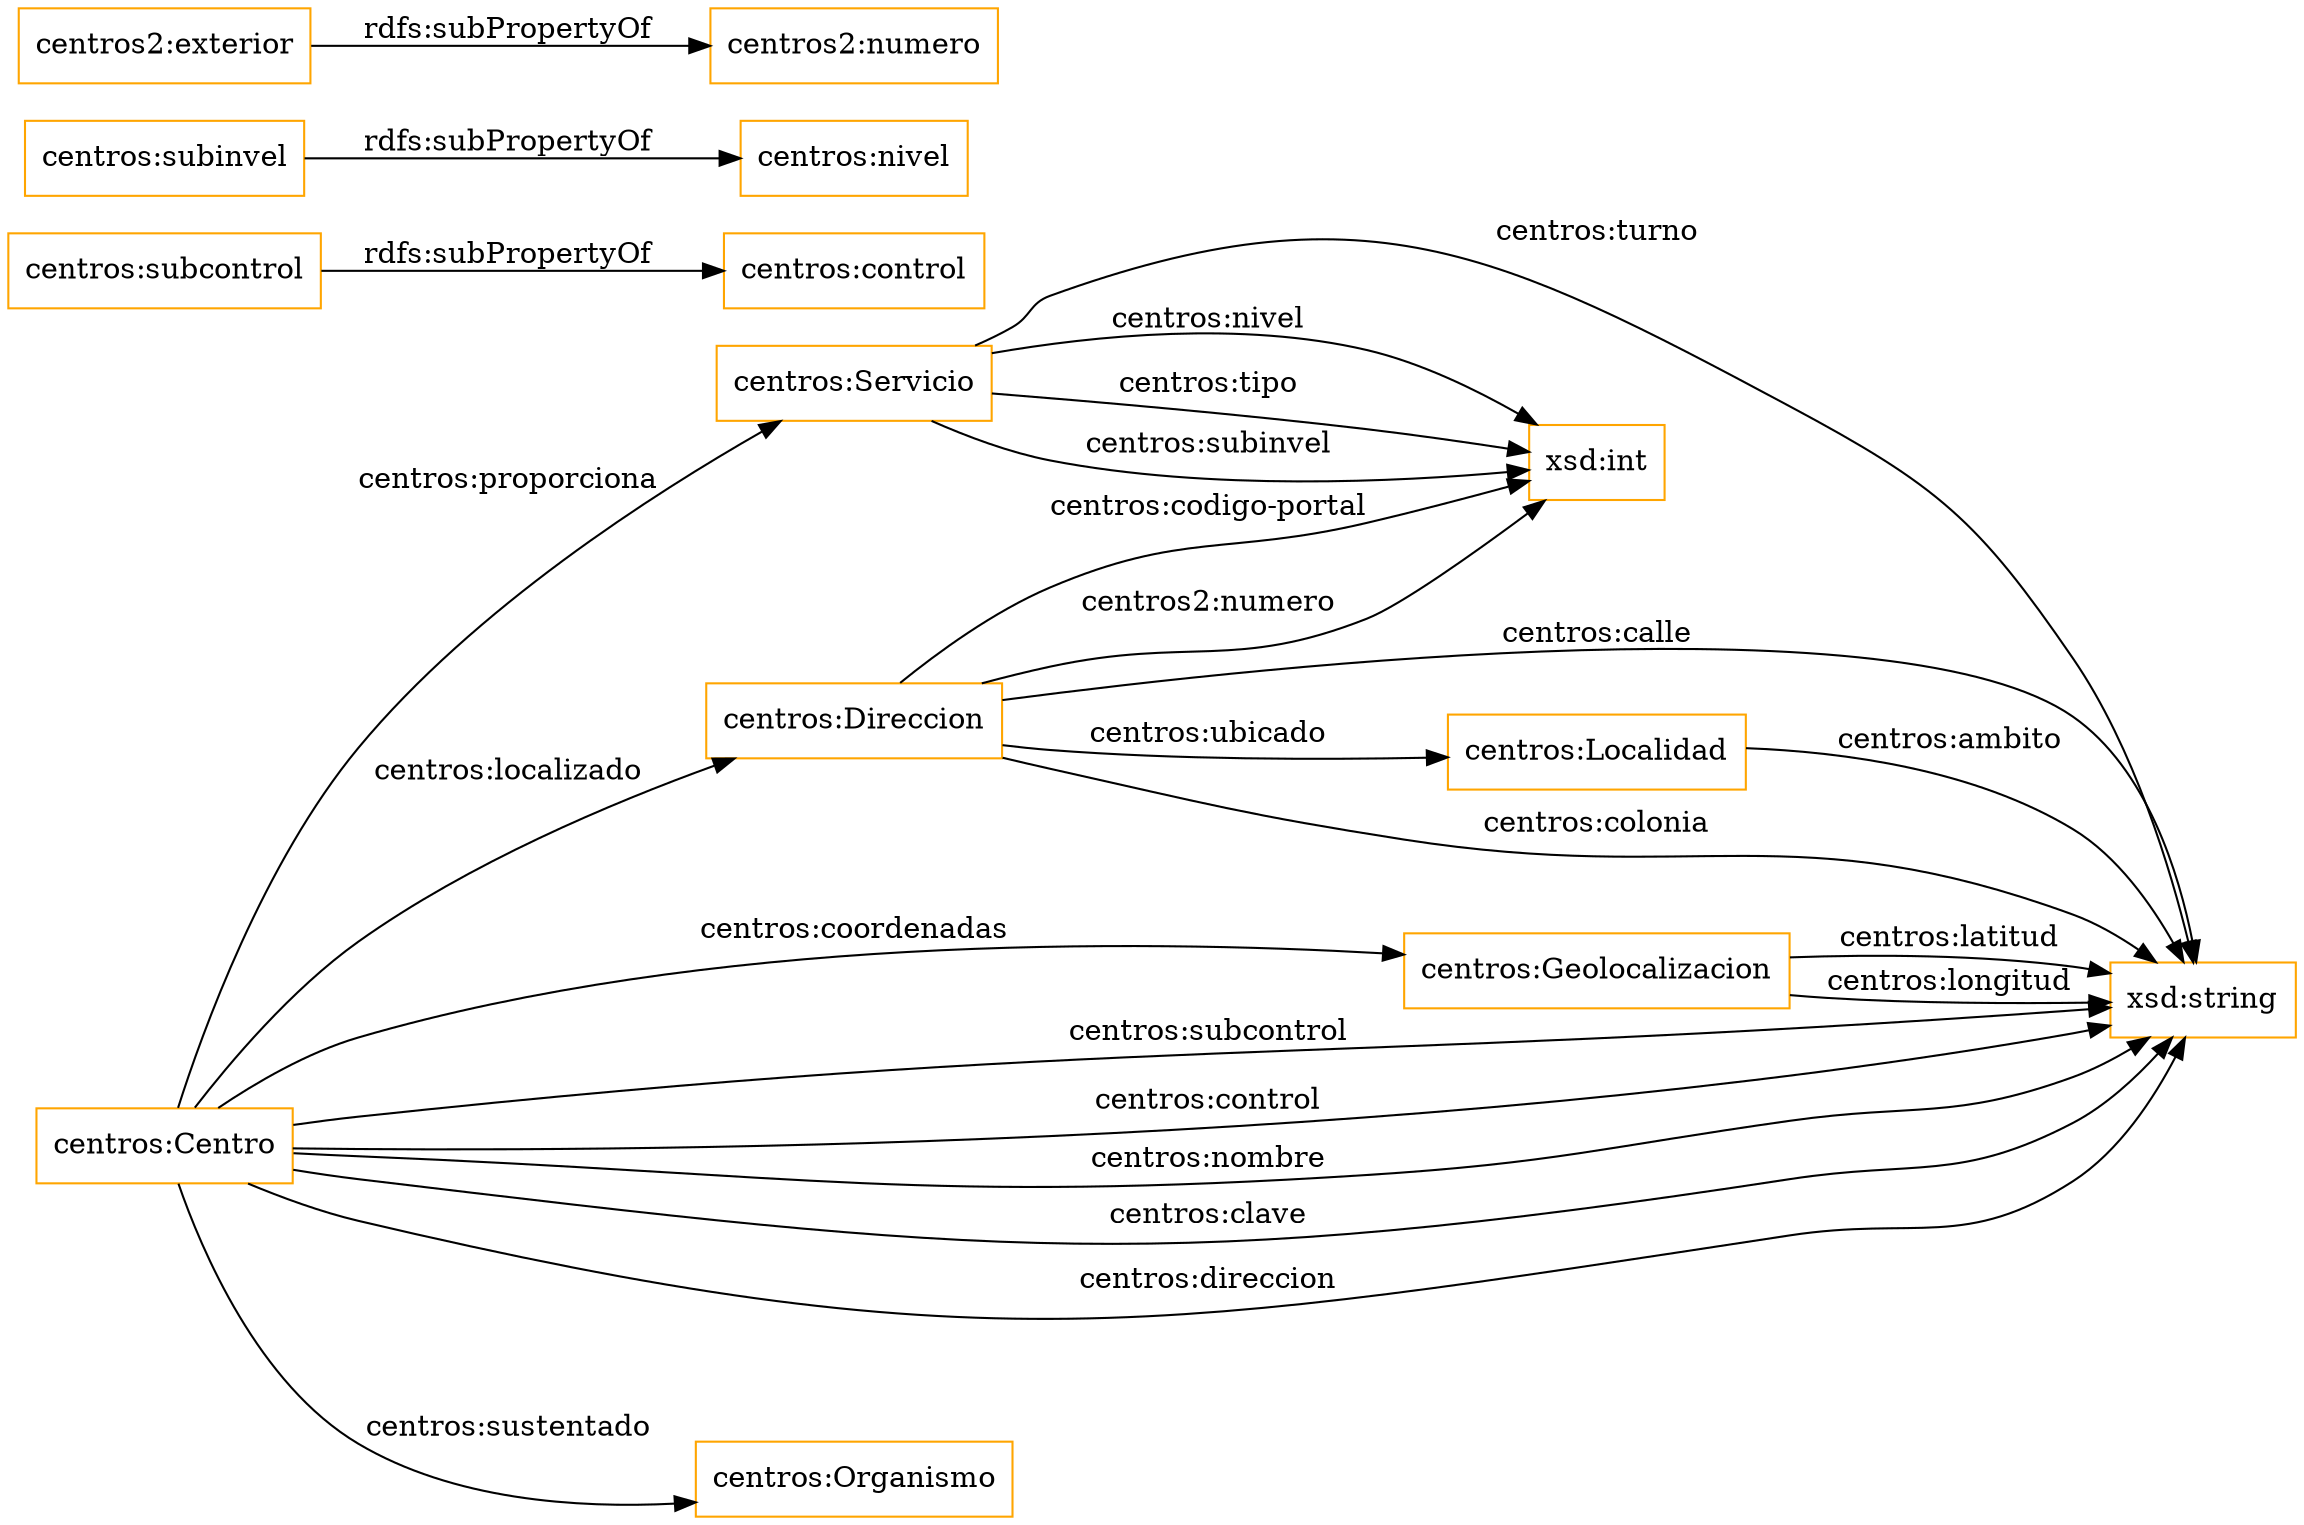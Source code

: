 digraph ar2dtool_diagram { 
rankdir=LR;
size="1501"
node [shape = rectangle, color="orange"]; "centros:Servicio" "centros:Organismo" "centros:Localidad" "centros:Geolocalizacion" "centros:Direccion" "centros:Centro" ; /*classes style*/
	"centros:subcontrol" -> "centros:control" [ label = "rdfs:subPropertyOf" ];
	"centros:subinvel" -> "centros:nivel" [ label = "rdfs:subPropertyOf" ];
	"centros2:exterior" -> "centros2:numero" [ label = "rdfs:subPropertyOf" ];
	"centros:Servicio" -> "xsd:int" [ label = "centros:subinvel" ];
	"centros:Centro" -> "xsd:string" [ label = "centros:subcontrol" ];
	"centros:Localidad" -> "xsd:string" [ label = "centros:ambito" ];
	"centros:Centro" -> "centros:Direccion" [ label = "centros:localizado" ];
	"centros:Direccion" -> "centros:Localidad" [ label = "centros:ubicado" ];
	"centros:Servicio" -> "xsd:int" [ label = "centros:nivel" ];
	"centros:Centro" -> "centros:Organismo" [ label = "centros:sustentado" ];
	"centros:Centro" -> "centros:Geolocalizacion" [ label = "centros:coordenadas" ];
	"centros:Direccion" -> "xsd:int" [ label = "centros2:numero" ];
	"centros:Servicio" -> "xsd:int" [ label = "centros:tipo" ];
	"centros:Servicio" -> "xsd:string" [ label = "centros:turno" ];
	"centros:Centro" -> "xsd:string" [ label = "centros:control" ];
	"centros:Centro" -> "xsd:string" [ label = "centros:nombre" ];
	"centros:Geolocalizacion" -> "xsd:string" [ label = "centros:longitud" ];
	"centros:Direccion" -> "xsd:int" [ label = "centros:codigo-portal" ];
	"centros:Centro" -> "xsd:string" [ label = "centros:clave" ];
	"centros:Direccion" -> "xsd:string" [ label = "centros:colonia" ];
	"centros:Direccion" -> "xsd:string" [ label = "centros:calle" ];
	"centros:Centro" -> "centros:Servicio" [ label = "centros:proporciona" ];
	"centros:Geolocalizacion" -> "xsd:string" [ label = "centros:latitud" ];
	"centros:Centro" -> "xsd:string" [ label = "centros:direccion" ];

}
